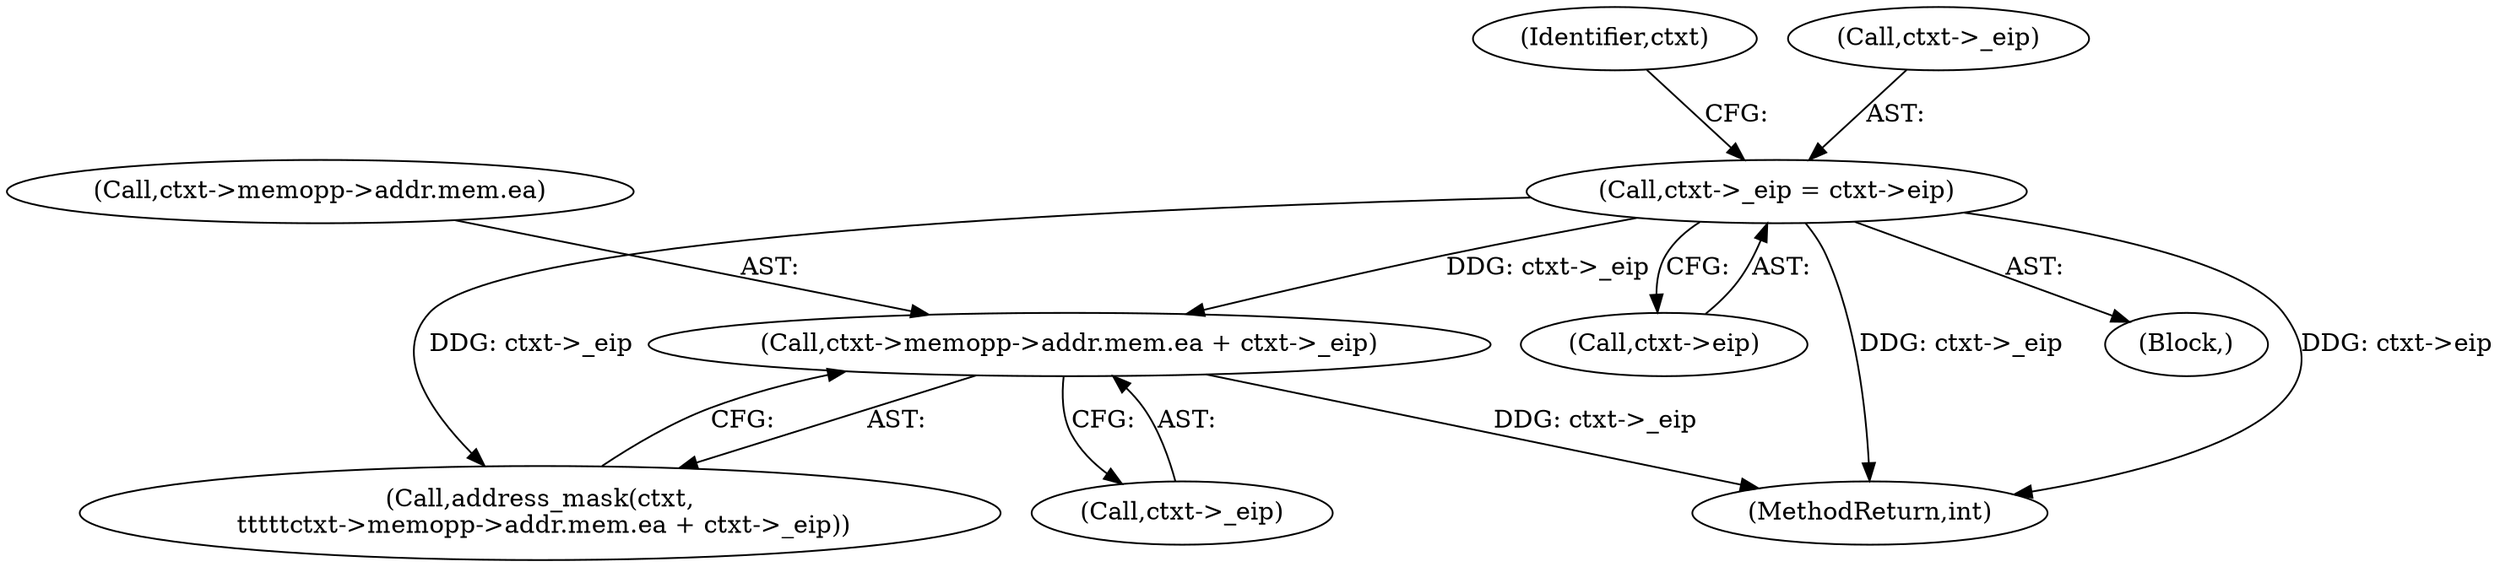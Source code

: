 digraph "0_linux_d9092f52d7e61dd1557f2db2400ddb430e85937e@pointer" {
"1001107" [label="(Call,ctxt->memopp->addr.mem.ea + ctxt->_eip)"];
"1000169" [label="(Call,ctxt->_eip = ctxt->eip)"];
"1001105" [label="(Call,address_mask(ctxt,\n \t\t\t\t\tctxt->memopp->addr.mem.ea + ctxt->_eip))"];
"1001107" [label="(Call,ctxt->memopp->addr.mem.ea + ctxt->_eip)"];
"1001108" [label="(Call,ctxt->memopp->addr.mem.ea)"];
"1000173" [label="(Call,ctxt->eip)"];
"1001128" [label="(MethodReturn,int)"];
"1000179" [label="(Identifier,ctxt)"];
"1001117" [label="(Call,ctxt->_eip)"];
"1000169" [label="(Call,ctxt->_eip = ctxt->eip)"];
"1000133" [label="(Block,)"];
"1000170" [label="(Call,ctxt->_eip)"];
"1001107" -> "1001105"  [label="AST: "];
"1001107" -> "1001117"  [label="CFG: "];
"1001108" -> "1001107"  [label="AST: "];
"1001117" -> "1001107"  [label="AST: "];
"1001105" -> "1001107"  [label="CFG: "];
"1001107" -> "1001128"  [label="DDG: ctxt->_eip"];
"1000169" -> "1001107"  [label="DDG: ctxt->_eip"];
"1000169" -> "1000133"  [label="AST: "];
"1000169" -> "1000173"  [label="CFG: "];
"1000170" -> "1000169"  [label="AST: "];
"1000173" -> "1000169"  [label="AST: "];
"1000179" -> "1000169"  [label="CFG: "];
"1000169" -> "1001128"  [label="DDG: ctxt->eip"];
"1000169" -> "1001128"  [label="DDG: ctxt->_eip"];
"1000169" -> "1001105"  [label="DDG: ctxt->_eip"];
}
